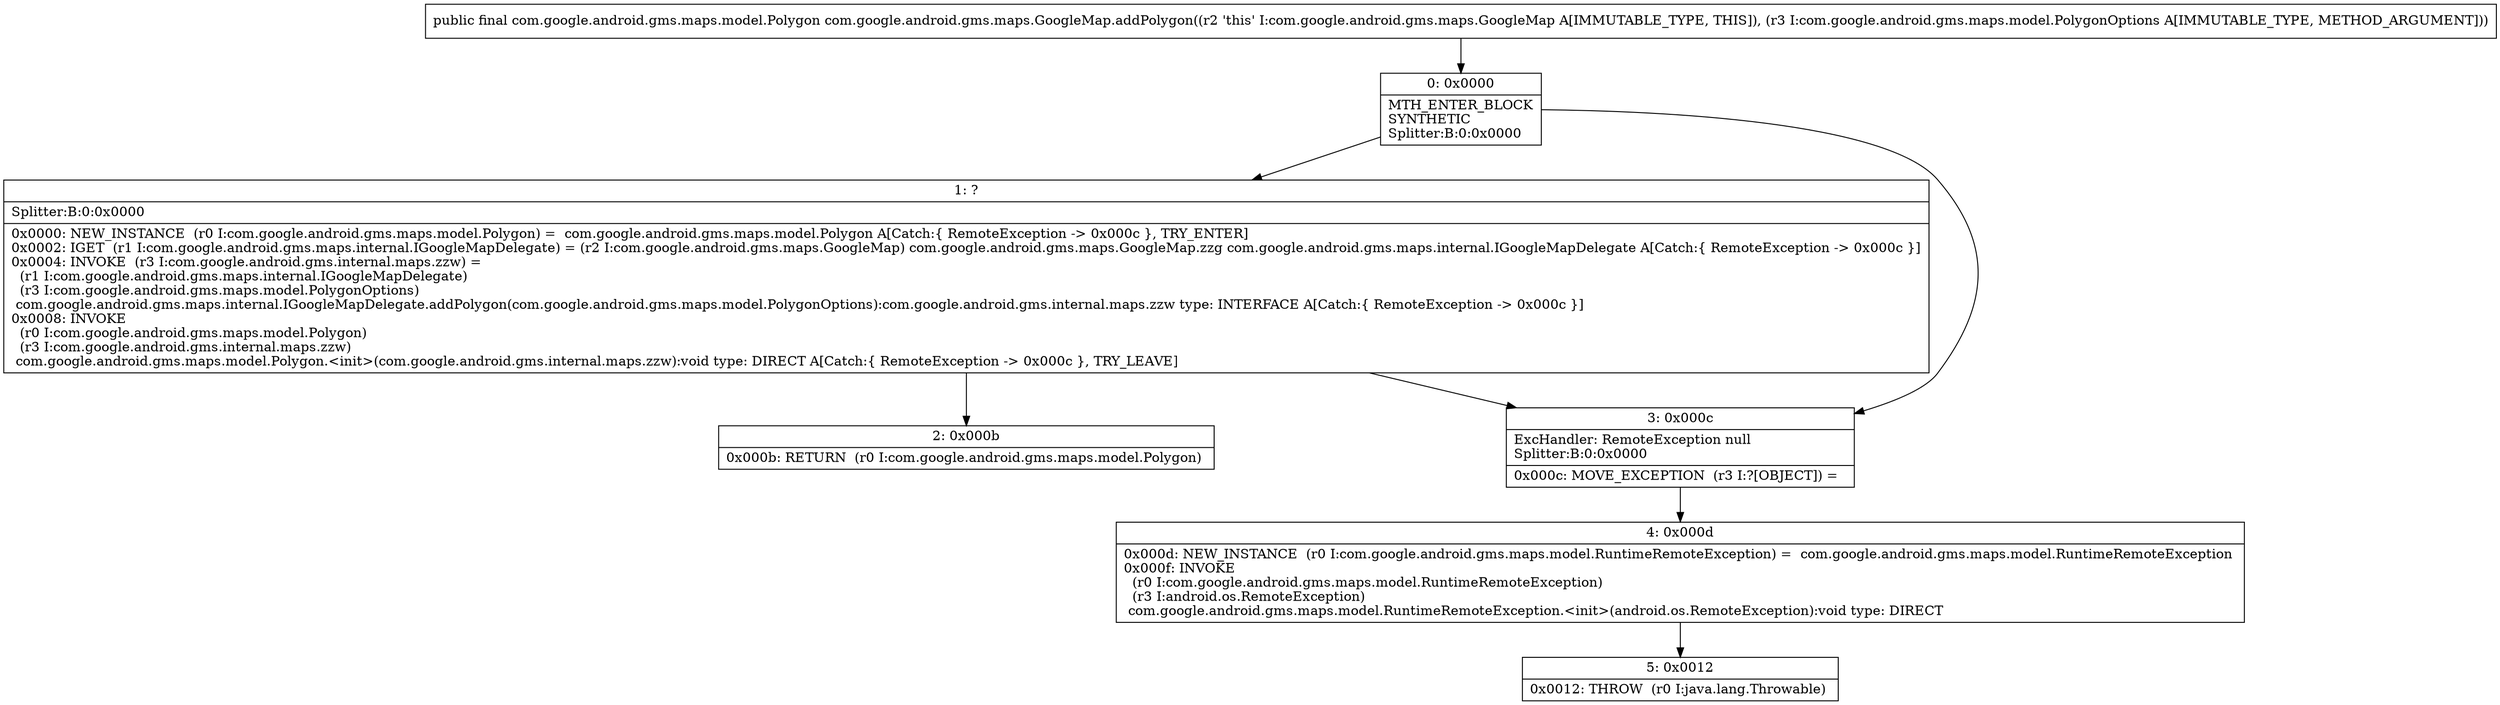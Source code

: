 digraph "CFG forcom.google.android.gms.maps.GoogleMap.addPolygon(Lcom\/google\/android\/gms\/maps\/model\/PolygonOptions;)Lcom\/google\/android\/gms\/maps\/model\/Polygon;" {
Node_0 [shape=record,label="{0\:\ 0x0000|MTH_ENTER_BLOCK\lSYNTHETIC\lSplitter:B:0:0x0000\l}"];
Node_1 [shape=record,label="{1\:\ ?|Splitter:B:0:0x0000\l|0x0000: NEW_INSTANCE  (r0 I:com.google.android.gms.maps.model.Polygon) =  com.google.android.gms.maps.model.Polygon A[Catch:\{ RemoteException \-\> 0x000c \}, TRY_ENTER]\l0x0002: IGET  (r1 I:com.google.android.gms.maps.internal.IGoogleMapDelegate) = (r2 I:com.google.android.gms.maps.GoogleMap) com.google.android.gms.maps.GoogleMap.zzg com.google.android.gms.maps.internal.IGoogleMapDelegate A[Catch:\{ RemoteException \-\> 0x000c \}]\l0x0004: INVOKE  (r3 I:com.google.android.gms.internal.maps.zzw) = \l  (r1 I:com.google.android.gms.maps.internal.IGoogleMapDelegate)\l  (r3 I:com.google.android.gms.maps.model.PolygonOptions)\l com.google.android.gms.maps.internal.IGoogleMapDelegate.addPolygon(com.google.android.gms.maps.model.PolygonOptions):com.google.android.gms.internal.maps.zzw type: INTERFACE A[Catch:\{ RemoteException \-\> 0x000c \}]\l0x0008: INVOKE  \l  (r0 I:com.google.android.gms.maps.model.Polygon)\l  (r3 I:com.google.android.gms.internal.maps.zzw)\l com.google.android.gms.maps.model.Polygon.\<init\>(com.google.android.gms.internal.maps.zzw):void type: DIRECT A[Catch:\{ RemoteException \-\> 0x000c \}, TRY_LEAVE]\l}"];
Node_2 [shape=record,label="{2\:\ 0x000b|0x000b: RETURN  (r0 I:com.google.android.gms.maps.model.Polygon) \l}"];
Node_3 [shape=record,label="{3\:\ 0x000c|ExcHandler: RemoteException null\lSplitter:B:0:0x0000\l|0x000c: MOVE_EXCEPTION  (r3 I:?[OBJECT]) =  \l}"];
Node_4 [shape=record,label="{4\:\ 0x000d|0x000d: NEW_INSTANCE  (r0 I:com.google.android.gms.maps.model.RuntimeRemoteException) =  com.google.android.gms.maps.model.RuntimeRemoteException \l0x000f: INVOKE  \l  (r0 I:com.google.android.gms.maps.model.RuntimeRemoteException)\l  (r3 I:android.os.RemoteException)\l com.google.android.gms.maps.model.RuntimeRemoteException.\<init\>(android.os.RemoteException):void type: DIRECT \l}"];
Node_5 [shape=record,label="{5\:\ 0x0012|0x0012: THROW  (r0 I:java.lang.Throwable) \l}"];
MethodNode[shape=record,label="{public final com.google.android.gms.maps.model.Polygon com.google.android.gms.maps.GoogleMap.addPolygon((r2 'this' I:com.google.android.gms.maps.GoogleMap A[IMMUTABLE_TYPE, THIS]), (r3 I:com.google.android.gms.maps.model.PolygonOptions A[IMMUTABLE_TYPE, METHOD_ARGUMENT])) }"];
MethodNode -> Node_0;
Node_0 -> Node_1;
Node_0 -> Node_3;
Node_1 -> Node_2;
Node_1 -> Node_3;
Node_3 -> Node_4;
Node_4 -> Node_5;
}

